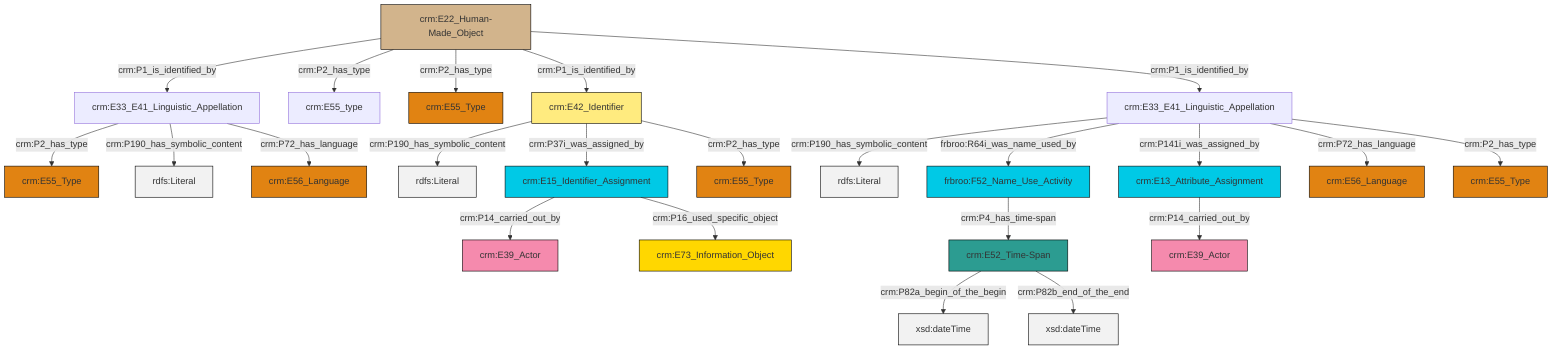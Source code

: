graph TD
classDef Literal fill:#f2f2f2,stroke:#000000;
classDef CRM_Entity fill:#FFFFFF,stroke:#000000;
classDef Temporal_Entity fill:#00C9E6, stroke:#000000;
classDef Type fill:#E18312, stroke:#000000;
classDef Time-Span fill:#2C9C91, stroke:#000000;
classDef Appellation fill:#FFEB7F, stroke:#000000;
classDef Place fill:#008836, stroke:#000000;
classDef Persistent_Item fill:#B266B2, stroke:#000000;
classDef Conceptual_Object fill:#FFD700, stroke:#000000;
classDef Physical_Thing fill:#D2B48C, stroke:#000000;
classDef Actor fill:#f58aad, stroke:#000000;
classDef PC_Classes fill:#4ce600, stroke:#000000;
classDef Multi fill:#cccccc,stroke:#000000;

2["crm:E52_Time-Span"]:::Time-Span -->|crm:P82a_begin_of_the_begin| 3[xsd:dateTime]:::Literal
6["crm:E33_E41_Linguistic_Appellation"]:::Default -->|crm:P2_has_type| 7["crm:E55_Type"]:::Type
11["crm:E33_E41_Linguistic_Appellation"]:::Default -->|crm:P190_has_symbolic_content| 12[rdfs:Literal]:::Literal
15["crm:E42_Identifier"]:::Appellation -->|crm:P190_has_symbolic_content| 16[rdfs:Literal]:::Literal
17["crm:E15_Identifier_Assignment"]:::Temporal_Entity -->|crm:P14_carried_out_by| 18["crm:E39_Actor"]:::Actor
25["crm:E22_Human-Made_Object"]:::Physical_Thing -->|crm:P1_is_identified_by| 6["crm:E33_E41_Linguistic_Appellation"]:::Default
11["crm:E33_E41_Linguistic_Appellation"]:::Default -->|frbroo:R64i_was_name_used_by| 4["frbroo:F52_Name_Use_Activity"]:::Temporal_Entity
11["crm:E33_E41_Linguistic_Appellation"]:::Default -->|crm:P141i_was_assigned_by| 0["crm:E13_Attribute_Assignment"]:::Temporal_Entity
15["crm:E42_Identifier"]:::Appellation -->|crm:P37i_was_assigned_by| 17["crm:E15_Identifier_Assignment"]:::Temporal_Entity
6["crm:E33_E41_Linguistic_Appellation"]:::Default -->|crm:P190_has_symbolic_content| 29[rdfs:Literal]:::Literal
15["crm:E42_Identifier"]:::Appellation -->|crm:P2_has_type| 8["crm:E55_Type"]:::Type
6["crm:E33_E41_Linguistic_Appellation"]:::Default -->|crm:P72_has_language| 27["crm:E56_Language"]:::Type
11["crm:E33_E41_Linguistic_Appellation"]:::Default -->|crm:P72_has_language| 13["crm:E56_Language"]:::Type
17["crm:E15_Identifier_Assignment"]:::Temporal_Entity -->|crm:P16_used_specific_object| 32["crm:E73_Information_Object"]:::Conceptual_Object
2["crm:E52_Time-Span"]:::Time-Span -->|crm:P82b_end_of_the_end| 33[xsd:dateTime]:::Literal
4["frbroo:F52_Name_Use_Activity"]:::Temporal_Entity -->|crm:P4_has_time-span| 2["crm:E52_Time-Span"]:::Time-Span
25["crm:E22_Human-Made_Object"]:::Physical_Thing -->|crm:P2_has_type| 22["crm:E55_type"]:::Default
25["crm:E22_Human-Made_Object"]:::Physical_Thing -->|crm:P2_has_type| 19["crm:E55_Type"]:::Type
11["crm:E33_E41_Linguistic_Appellation"]:::Default -->|crm:P2_has_type| 36["crm:E55_Type"]:::Type
25["crm:E22_Human-Made_Object"]:::Physical_Thing -->|crm:P1_is_identified_by| 15["crm:E42_Identifier"]:::Appellation
25["crm:E22_Human-Made_Object"]:::Physical_Thing -->|crm:P1_is_identified_by| 11["crm:E33_E41_Linguistic_Appellation"]:::Default
0["crm:E13_Attribute_Assignment"]:::Temporal_Entity -->|crm:P14_carried_out_by| 34["crm:E39_Actor"]:::Actor